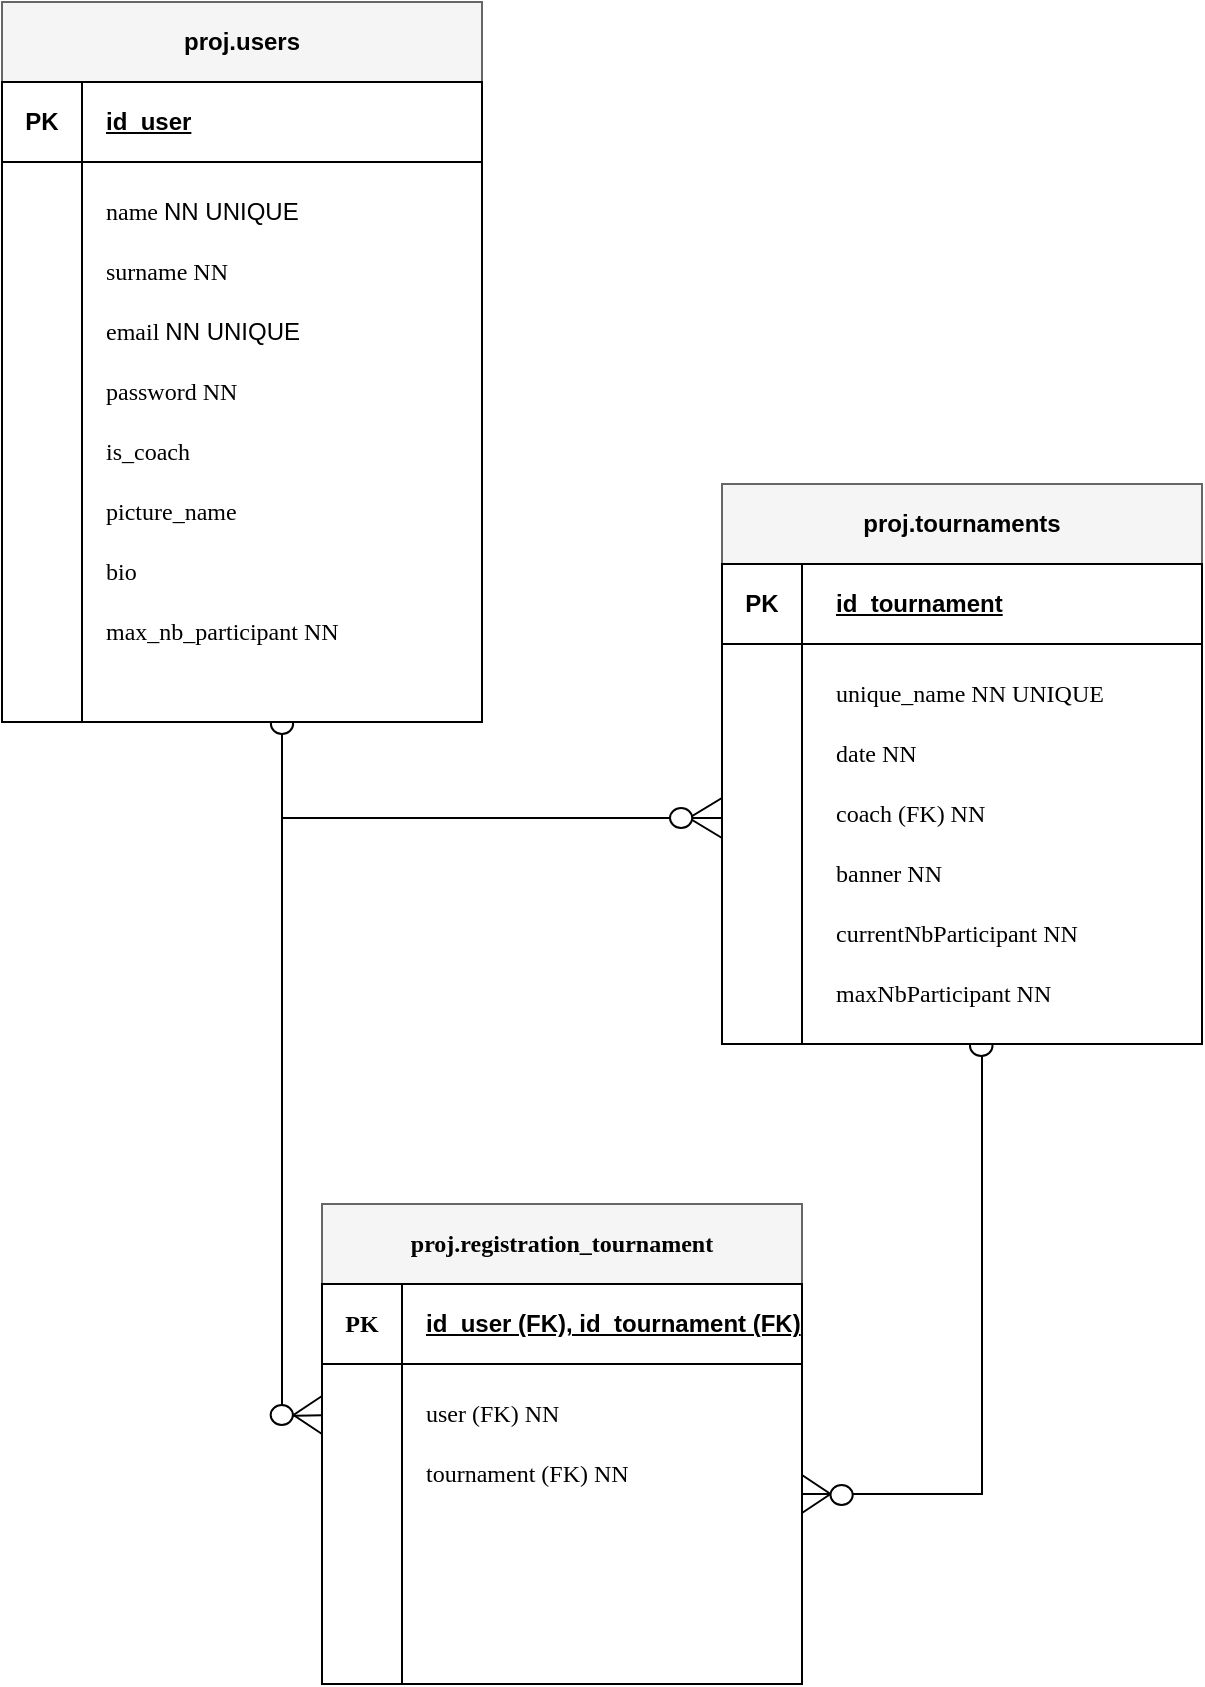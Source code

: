 <mxfile version="24.0.7" type="device">
  <diagram id="C5RBs43oDa-KdzZeNtuy" name="Page-1">
    <mxGraphModel dx="1509" dy="1992" grid="1" gridSize="10" guides="1" tooltips="1" connect="1" arrows="1" fold="1" page="1" pageScale="1" pageWidth="827" pageHeight="1169" math="0" shadow="0">
      <root>
        <mxCell id="WIyWlLk6GJQsqaUBKTNV-0" />
        <mxCell id="WIyWlLk6GJQsqaUBKTNV-1" parent="WIyWlLk6GJQsqaUBKTNV-0" />
        <mxCell id="-gnc18n2pd0LGO67LdCI-83" value="" style="triangle;whiteSpace=wrap;html=1;rotation=0;" vertex="1" parent="WIyWlLk6GJQsqaUBKTNV-1">
          <mxGeometry x="520" y="655.5" width="14.25" height="19" as="geometry" />
        </mxCell>
        <mxCell id="-gnc18n2pd0LGO67LdCI-78" value="" style="endArrow=none;html=1;rounded=0;exitX=1;exitY=0.406;exitDx=0;exitDy=0;exitPerimeter=0;" edge="1" parent="WIyWlLk6GJQsqaUBKTNV-1" source="-gnc18n2pd0LGO67LdCI-57">
          <mxGeometry width="50" height="50" relative="1" as="geometry">
            <mxPoint x="400" y="450" as="sourcePoint" />
            <mxPoint x="610" y="440" as="targetPoint" />
            <Array as="points">
              <mxPoint x="610" y="665" />
            </Array>
          </mxGeometry>
        </mxCell>
        <mxCell id="-gnc18n2pd0LGO67LdCI-85" value="" style="ellipse;whiteSpace=wrap;html=1;" vertex="1" parent="WIyWlLk6GJQsqaUBKTNV-1">
          <mxGeometry x="604" y="436" width="11.25" height="10" as="geometry" />
        </mxCell>
        <mxCell id="-gnc18n2pd0LGO67LdCI-12" value="" style="group;fontFamily=Verdana;" vertex="1" connectable="0" parent="WIyWlLk6GJQsqaUBKTNV-1">
          <mxGeometry x="480" y="160" width="240" height="280" as="geometry" />
        </mxCell>
        <mxCell id="-gnc18n2pd0LGO67LdCI-6" value="" style="rounded=0;whiteSpace=wrap;html=1;fillColor=#f5f5f5;fontColor=#333333;strokeColor=#666666;" vertex="1" parent="-gnc18n2pd0LGO67LdCI-12">
          <mxGeometry width="240" height="40" as="geometry" />
        </mxCell>
        <mxCell id="-gnc18n2pd0LGO67LdCI-7" value="" style="rounded=0;whiteSpace=wrap;html=1;" vertex="1" parent="-gnc18n2pd0LGO67LdCI-12">
          <mxGeometry x="40" y="40" width="200" height="40" as="geometry" />
        </mxCell>
        <mxCell id="-gnc18n2pd0LGO67LdCI-8" value="" style="rounded=0;whiteSpace=wrap;html=1;" vertex="1" parent="-gnc18n2pd0LGO67LdCI-12">
          <mxGeometry y="40" width="40" height="40" as="geometry" />
        </mxCell>
        <mxCell id="-gnc18n2pd0LGO67LdCI-9" value="" style="rounded=0;whiteSpace=wrap;html=1;" vertex="1" parent="-gnc18n2pd0LGO67LdCI-12">
          <mxGeometry y="80" width="40" height="200" as="geometry" />
        </mxCell>
        <mxCell id="-gnc18n2pd0LGO67LdCI-10" value="" style="rounded=0;whiteSpace=wrap;html=1;" vertex="1" parent="-gnc18n2pd0LGO67LdCI-12">
          <mxGeometry x="40" y="80" width="200" height="200" as="geometry" />
        </mxCell>
        <mxCell id="-gnc18n2pd0LGO67LdCI-11" value="&lt;b&gt;PK&lt;/b&gt;" style="text;strokeColor=none;align=center;fillColor=none;html=1;verticalAlign=middle;whiteSpace=wrap;rounded=0;" vertex="1" parent="-gnc18n2pd0LGO67LdCI-12">
          <mxGeometry y="40" width="40" height="40" as="geometry" />
        </mxCell>
        <mxCell id="-gnc18n2pd0LGO67LdCI-15" value="&lt;b&gt;id_tournament&lt;/b&gt;" style="text;strokeColor=none;align=left;fillColor=none;html=1;verticalAlign=middle;whiteSpace=wrap;rounded=0;fontStyle=4" vertex="1" parent="-gnc18n2pd0LGO67LdCI-12">
          <mxGeometry x="55.0" y="45" width="110.0" height="30" as="geometry" />
        </mxCell>
        <mxCell id="-gnc18n2pd0LGO67LdCI-16" value="unique_name NN UNIQUE" style="text;strokeColor=none;align=left;fillColor=none;html=1;verticalAlign=middle;whiteSpace=wrap;rounded=0;fontFamily=Verdana;" vertex="1" parent="-gnc18n2pd0LGO67LdCI-12">
          <mxGeometry x="55" y="90" width="175" height="30" as="geometry" />
        </mxCell>
        <mxCell id="-gnc18n2pd0LGO67LdCI-17" value="&lt;div align=&quot;left&quot;&gt;date NN&lt;/div&gt;" style="text;strokeColor=none;align=left;fillColor=none;html=1;verticalAlign=middle;whiteSpace=wrap;rounded=0;fontFamily=Verdana;" vertex="1" parent="-gnc18n2pd0LGO67LdCI-12">
          <mxGeometry x="55.0" y="120" width="110.0" height="30" as="geometry" />
        </mxCell>
        <mxCell id="-gnc18n2pd0LGO67LdCI-18" value="coach (FK) NN" style="text;strokeColor=none;align=left;fillColor=none;html=1;verticalAlign=middle;whiteSpace=wrap;rounded=0;fontFamily=Verdana;" vertex="1" parent="-gnc18n2pd0LGO67LdCI-12">
          <mxGeometry x="55.0" y="150" width="110.0" height="30" as="geometry" />
        </mxCell>
        <mxCell id="-gnc18n2pd0LGO67LdCI-14" value="&lt;b&gt;proj.tournaments&lt;/b&gt;" style="text;strokeColor=none;align=center;fillColor=none;html=1;verticalAlign=middle;whiteSpace=wrap;rounded=0;" vertex="1" parent="-gnc18n2pd0LGO67LdCI-12">
          <mxGeometry width="240" height="40" as="geometry" />
        </mxCell>
        <mxCell id="-gnc18n2pd0LGO67LdCI-22" value="banner NN" style="text;strokeColor=none;align=left;fillColor=none;html=1;verticalAlign=middle;whiteSpace=wrap;rounded=0;fontFamily=Verdana;" vertex="1" parent="-gnc18n2pd0LGO67LdCI-12">
          <mxGeometry x="55.0" y="180" width="110.0" height="30" as="geometry" />
        </mxCell>
        <mxCell id="-gnc18n2pd0LGO67LdCI-23" value="currentNbParticipant NN" style="text;strokeColor=none;align=left;fillColor=none;html=1;verticalAlign=middle;whiteSpace=wrap;rounded=0;fontFamily=Verdana;" vertex="1" parent="-gnc18n2pd0LGO67LdCI-12">
          <mxGeometry x="55.0" y="210" width="154" height="30" as="geometry" />
        </mxCell>
        <mxCell id="-gnc18n2pd0LGO67LdCI-24" value="maxNbParticipant NN" style="text;strokeColor=none;align=left;fillColor=none;html=1;verticalAlign=middle;whiteSpace=wrap;rounded=0;fontFamily=Verdana;" vertex="1" parent="-gnc18n2pd0LGO67LdCI-12">
          <mxGeometry x="55.0" y="240" width="154" height="30" as="geometry" />
        </mxCell>
        <mxCell id="-gnc18n2pd0LGO67LdCI-42" value="" style="triangle;whiteSpace=wrap;html=1;rotation=-180;" vertex="1" parent="-gnc18n2pd0LGO67LdCI-12">
          <mxGeometry x="-16.5" y="157" width="16.5" height="20" as="geometry" />
        </mxCell>
        <mxCell id="-gnc18n2pd0LGO67LdCI-41" value="" style="endArrow=none;html=1;rounded=0;exitX=-0.003;exitY=0.435;exitDx=0;exitDy=0;exitPerimeter=0;" edge="1" parent="WIyWlLk6GJQsqaUBKTNV-1" source="-gnc18n2pd0LGO67LdCI-9">
          <mxGeometry width="50" height="50" relative="1" as="geometry">
            <mxPoint x="290" y="360" as="sourcePoint" />
            <mxPoint x="260" y="280" as="targetPoint" />
            <Array as="points">
              <mxPoint x="260" y="327" />
            </Array>
          </mxGeometry>
        </mxCell>
        <mxCell id="-gnc18n2pd0LGO67LdCI-46" value="" style="ellipse;whiteSpace=wrap;html=1;" vertex="1" parent="WIyWlLk6GJQsqaUBKTNV-1">
          <mxGeometry x="454" y="322" width="11.11" height="10" as="geometry" />
        </mxCell>
        <mxCell id="-gnc18n2pd0LGO67LdCI-52" value="" style="group" vertex="1" connectable="0" parent="WIyWlLk6GJQsqaUBKTNV-1">
          <mxGeometry x="280" y="520" width="240" height="240" as="geometry" />
        </mxCell>
        <mxCell id="-gnc18n2pd0LGO67LdCI-53" value="" style="rounded=0;whiteSpace=wrap;html=1;fillColor=#f5f5f5;fontColor=#333333;strokeColor=#666666;" vertex="1" parent="-gnc18n2pd0LGO67LdCI-52">
          <mxGeometry width="240" height="40" as="geometry" />
        </mxCell>
        <mxCell id="-gnc18n2pd0LGO67LdCI-54" value="" style="rounded=0;whiteSpace=wrap;html=1;" vertex="1" parent="-gnc18n2pd0LGO67LdCI-52">
          <mxGeometry x="40" y="40" width="200" height="40" as="geometry" />
        </mxCell>
        <mxCell id="-gnc18n2pd0LGO67LdCI-55" value="" style="rounded=0;whiteSpace=wrap;html=1;" vertex="1" parent="-gnc18n2pd0LGO67LdCI-52">
          <mxGeometry y="40" width="40" height="40" as="geometry" />
        </mxCell>
        <mxCell id="-gnc18n2pd0LGO67LdCI-56" value="" style="rounded=0;whiteSpace=wrap;html=1;" vertex="1" parent="-gnc18n2pd0LGO67LdCI-52">
          <mxGeometry y="80" width="40" height="160" as="geometry" />
        </mxCell>
        <mxCell id="-gnc18n2pd0LGO67LdCI-57" value="" style="rounded=0;whiteSpace=wrap;html=1;" vertex="1" parent="-gnc18n2pd0LGO67LdCI-52">
          <mxGeometry x="40" y="80" width="200" height="160" as="geometry" />
        </mxCell>
        <mxCell id="-gnc18n2pd0LGO67LdCI-58" value="PK" style="text;strokeColor=none;align=center;fillColor=none;html=1;verticalAlign=middle;whiteSpace=wrap;rounded=0;fontFamily=Verdana;fontStyle=1" vertex="1" parent="-gnc18n2pd0LGO67LdCI-52">
          <mxGeometry y="40" width="40" height="40" as="geometry" />
        </mxCell>
        <mxCell id="-gnc18n2pd0LGO67LdCI-71" value="proj.registration_tournament" style="text;strokeColor=none;align=center;fillColor=none;html=1;verticalAlign=middle;whiteSpace=wrap;rounded=0;fontStyle=1;fontFamily=Verdana;" vertex="1" parent="-gnc18n2pd0LGO67LdCI-52">
          <mxGeometry width="240" height="40" as="geometry" />
        </mxCell>
        <mxCell id="-gnc18n2pd0LGO67LdCI-72" value="&lt;b&gt;id_user (FK), id_tournament (FK)&lt;br&gt;&lt;/b&gt;" style="text;strokeColor=none;align=left;fillColor=none;html=1;verticalAlign=middle;whiteSpace=wrap;rounded=0;fontStyle=4" vertex="1" parent="-gnc18n2pd0LGO67LdCI-52">
          <mxGeometry x="50" y="45" width="190" height="30" as="geometry" />
        </mxCell>
        <mxCell id="-gnc18n2pd0LGO67LdCI-76" value="user (FK) NN" style="text;strokeColor=none;align=left;fillColor=none;html=1;verticalAlign=middle;whiteSpace=wrap;rounded=0;fontFamily=Verdana;" vertex="1" parent="-gnc18n2pd0LGO67LdCI-52">
          <mxGeometry x="50" y="90" width="170" height="30" as="geometry" />
        </mxCell>
        <mxCell id="-gnc18n2pd0LGO67LdCI-77" value="tournament (FK) NN" style="text;strokeColor=none;align=left;fillColor=none;html=1;verticalAlign=middle;whiteSpace=wrap;rounded=0;fontFamily=Verdana;" vertex="1" parent="-gnc18n2pd0LGO67LdCI-52">
          <mxGeometry x="50" y="120" width="170" height="30" as="geometry" />
        </mxCell>
        <mxCell id="-gnc18n2pd0LGO67LdCI-45" value="" style="ellipse;whiteSpace=wrap;html=1;" vertex="1" parent="WIyWlLk6GJQsqaUBKTNV-1">
          <mxGeometry x="254.45" y="275" width="11.11" height="10" as="geometry" />
        </mxCell>
        <mxCell id="-gnc18n2pd0LGO67LdCI-51" value="" style="group" vertex="1" connectable="0" parent="WIyWlLk6GJQsqaUBKTNV-1">
          <mxGeometry x="160" width="200" height="280" as="geometry" />
        </mxCell>
        <mxCell id="-gnc18n2pd0LGO67LdCI-59" value="" style="group" vertex="1" connectable="0" parent="-gnc18n2pd0LGO67LdCI-51">
          <mxGeometry width="200" height="280" as="geometry" />
        </mxCell>
        <mxCell id="-gnc18n2pd0LGO67LdCI-60" value="" style="group" vertex="1" connectable="0" parent="-gnc18n2pd0LGO67LdCI-59">
          <mxGeometry width="200" height="280" as="geometry" />
        </mxCell>
        <mxCell id="-gnc18n2pd0LGO67LdCI-29" value="" style="rounded=0;whiteSpace=wrap;html=1;" vertex="1" parent="-gnc18n2pd0LGO67LdCI-60">
          <mxGeometry x="-40" y="-1" width="40" height="280" as="geometry" />
        </mxCell>
        <mxCell id="-gnc18n2pd0LGO67LdCI-30" value="" style="rounded=0;whiteSpace=wrap;html=1;" vertex="1" parent="-gnc18n2pd0LGO67LdCI-60">
          <mxGeometry y="-1" width="200" height="280" as="geometry" />
        </mxCell>
        <mxCell id="-gnc18n2pd0LGO67LdCI-33" value="&lt;font face=&quot;Verdana&quot;&gt;name &lt;/font&gt;NN UNIQUE" style="text;strokeColor=none;align=left;fillColor=none;html=1;verticalAlign=middle;whiteSpace=wrap;rounded=0;" vertex="1" parent="-gnc18n2pd0LGO67LdCI-60">
          <mxGeometry x="10" y="9" width="130" height="30" as="geometry" />
        </mxCell>
        <mxCell id="-gnc18n2pd0LGO67LdCI-34" value="&lt;div align=&quot;left&quot;&gt;&lt;font face=&quot;Verdana&quot;&gt;surname NN&lt;/font&gt;&lt;/div&gt;" style="text;strokeColor=none;align=left;fillColor=none;html=1;verticalAlign=middle;whiteSpace=wrap;rounded=0;" vertex="1" parent="-gnc18n2pd0LGO67LdCI-60">
          <mxGeometry x="10" y="39" width="100" height="30" as="geometry" />
        </mxCell>
        <mxCell id="-gnc18n2pd0LGO67LdCI-35" value="is_coach " style="text;strokeColor=none;align=left;fillColor=none;html=1;verticalAlign=middle;whiteSpace=wrap;rounded=0;fontFamily=Verdana;" vertex="1" parent="-gnc18n2pd0LGO67LdCI-60">
          <mxGeometry x="10" y="129" width="100" height="30" as="geometry" />
        </mxCell>
        <mxCell id="-gnc18n2pd0LGO67LdCI-37" value="picture_name " style="text;strokeColor=none;align=left;fillColor=none;html=1;verticalAlign=middle;whiteSpace=wrap;rounded=0;fontFamily=Verdana;" vertex="1" parent="-gnc18n2pd0LGO67LdCI-60">
          <mxGeometry x="10" y="159" width="110" height="30" as="geometry" />
        </mxCell>
        <mxCell id="-gnc18n2pd0LGO67LdCI-38" value="bio " style="text;strokeColor=none;align=left;fillColor=none;html=1;verticalAlign=middle;whiteSpace=wrap;rounded=0;fontFamily=Verdana;" vertex="1" parent="-gnc18n2pd0LGO67LdCI-60">
          <mxGeometry x="10" y="189" width="140" height="30" as="geometry" />
        </mxCell>
        <mxCell id="-gnc18n2pd0LGO67LdCI-39" value="max_nb_participant NN" style="text;strokeColor=none;align=left;fillColor=none;html=1;verticalAlign=middle;whiteSpace=wrap;rounded=0;fontFamily=Verdana;" vertex="1" parent="-gnc18n2pd0LGO67LdCI-60">
          <mxGeometry x="10" y="219" width="170" height="30" as="geometry" />
        </mxCell>
        <mxCell id="-gnc18n2pd0LGO67LdCI-48" value="&lt;font face=&quot;Verdana&quot;&gt;email &lt;/font&gt;NN UNIQUE" style="text;strokeColor=none;align=left;fillColor=none;html=1;verticalAlign=middle;whiteSpace=wrap;rounded=0;" vertex="1" parent="-gnc18n2pd0LGO67LdCI-60">
          <mxGeometry x="10" y="69" width="130" height="30" as="geometry" />
        </mxCell>
        <mxCell id="-gnc18n2pd0LGO67LdCI-49" value="&lt;div align=&quot;left&quot;&gt;&lt;font face=&quot;Verdana&quot;&gt;password NN&lt;/font&gt;&lt;/div&gt;" style="text;strokeColor=none;align=left;fillColor=none;html=1;verticalAlign=middle;whiteSpace=wrap;rounded=0;" vertex="1" parent="-gnc18n2pd0LGO67LdCI-60">
          <mxGeometry x="10" y="99" width="100" height="30" as="geometry" />
        </mxCell>
        <mxCell id="-gnc18n2pd0LGO67LdCI-61" value="" style="group" vertex="1" connectable="0" parent="WIyWlLk6GJQsqaUBKTNV-1">
          <mxGeometry x="120" y="-81" width="240" height="80" as="geometry" />
        </mxCell>
        <mxCell id="-gnc18n2pd0LGO67LdCI-26" value="" style="rounded=0;whiteSpace=wrap;html=1;fillColor=#f5f5f5;fontColor=#333333;strokeColor=#666666;" vertex="1" parent="-gnc18n2pd0LGO67LdCI-61">
          <mxGeometry width="240" height="40" as="geometry" />
        </mxCell>
        <mxCell id="-gnc18n2pd0LGO67LdCI-36" value="&lt;b&gt;proj.users&lt;/b&gt;" style="text;strokeColor=none;align=center;fillColor=none;html=1;verticalAlign=middle;whiteSpace=wrap;rounded=0;" vertex="1" parent="-gnc18n2pd0LGO67LdCI-61">
          <mxGeometry width="240" height="40" as="geometry" />
        </mxCell>
        <mxCell id="-gnc18n2pd0LGO67LdCI-27" value="" style="rounded=0;whiteSpace=wrap;html=1;" vertex="1" parent="-gnc18n2pd0LGO67LdCI-61">
          <mxGeometry x="40" y="40" width="200" height="40" as="geometry" />
        </mxCell>
        <mxCell id="-gnc18n2pd0LGO67LdCI-32" value="&lt;b&gt;id_user&lt;/b&gt;" style="text;strokeColor=none;align=left;fillColor=none;html=1;verticalAlign=middle;whiteSpace=wrap;rounded=0;fontStyle=4" vertex="1" parent="-gnc18n2pd0LGO67LdCI-61">
          <mxGeometry x="50" y="45" width="100" height="30" as="geometry" />
        </mxCell>
        <mxCell id="-gnc18n2pd0LGO67LdCI-28" value="" style="rounded=0;whiteSpace=wrap;html=1;" vertex="1" parent="-gnc18n2pd0LGO67LdCI-61">
          <mxGeometry y="40" width="40" height="40" as="geometry" />
        </mxCell>
        <mxCell id="-gnc18n2pd0LGO67LdCI-31" value="&lt;b&gt;PK&lt;/b&gt;" style="text;strokeColor=none;align=center;fillColor=none;html=1;verticalAlign=middle;whiteSpace=wrap;rounded=0;" vertex="1" parent="-gnc18n2pd0LGO67LdCI-61">
          <mxGeometry y="40" width="40" height="40" as="geometry" />
        </mxCell>
        <mxCell id="-gnc18n2pd0LGO67LdCI-80" value="" style="triangle;whiteSpace=wrap;html=1;rotation=-180;" vertex="1" parent="WIyWlLk6GJQsqaUBKTNV-1">
          <mxGeometry x="265.75" y="616" width="14.25" height="19" as="geometry" />
        </mxCell>
        <mxCell id="-gnc18n2pd0LGO67LdCI-79" value="" style="endArrow=none;html=1;rounded=0;exitX=0.008;exitY=0.16;exitDx=0;exitDy=0;exitPerimeter=0;" edge="1" parent="WIyWlLk6GJQsqaUBKTNV-1" source="-gnc18n2pd0LGO67LdCI-56">
          <mxGeometry width="50" height="50" relative="1" as="geometry">
            <mxPoint x="170" y="547" as="sourcePoint" />
            <mxPoint x="260" y="322" as="targetPoint" />
            <Array as="points">
              <mxPoint x="260" y="626" />
            </Array>
          </mxGeometry>
        </mxCell>
        <mxCell id="-gnc18n2pd0LGO67LdCI-87" value="" style="ellipse;whiteSpace=wrap;html=1;" vertex="1" parent="WIyWlLk6GJQsqaUBKTNV-1">
          <mxGeometry x="534.25" y="660.5" width="11.11" height="10" as="geometry" />
        </mxCell>
        <mxCell id="-gnc18n2pd0LGO67LdCI-88" value="" style="ellipse;whiteSpace=wrap;html=1;" vertex="1" parent="WIyWlLk6GJQsqaUBKTNV-1">
          <mxGeometry x="254.34" y="620.5" width="11.11" height="10" as="geometry" />
        </mxCell>
      </root>
    </mxGraphModel>
  </diagram>
</mxfile>
